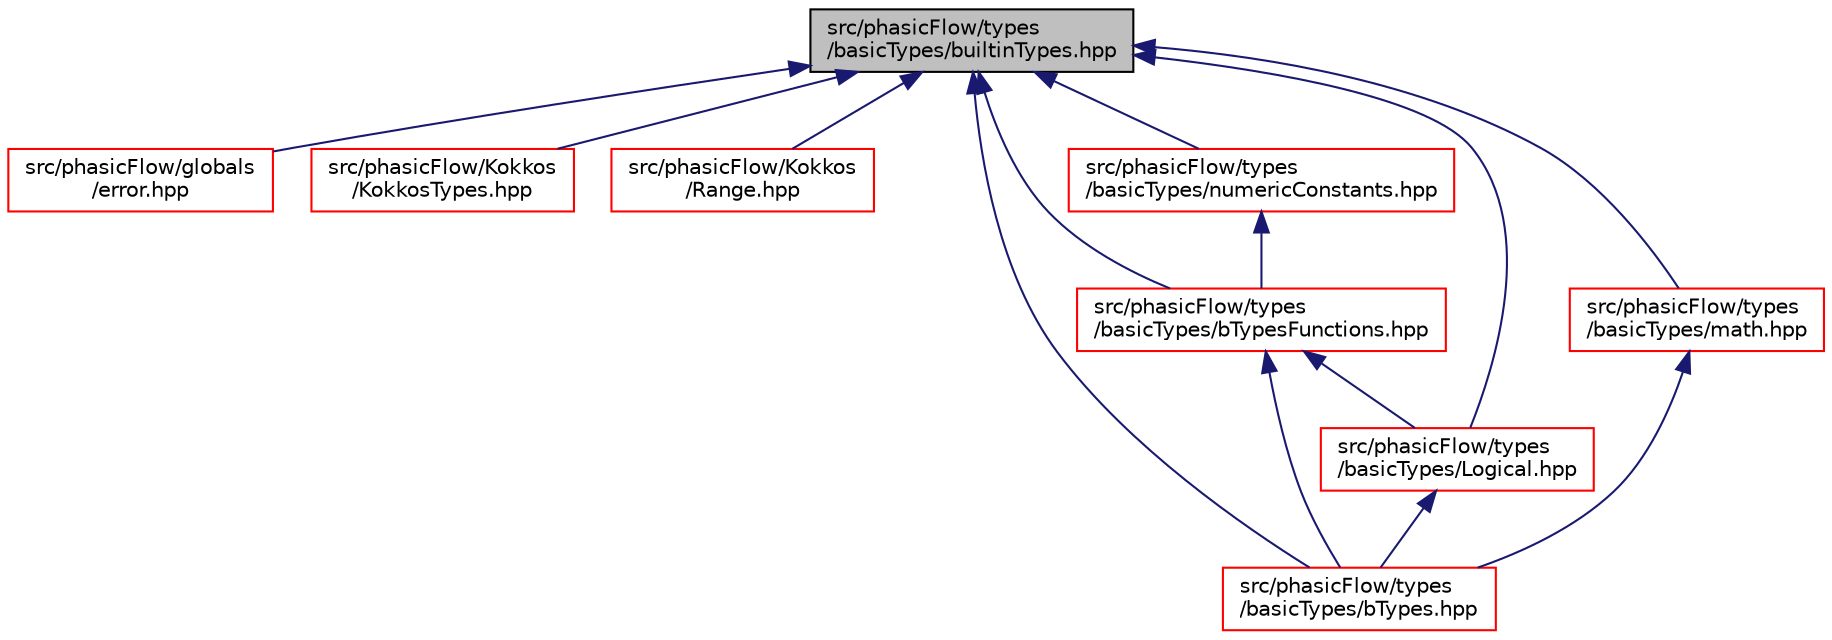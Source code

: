 digraph "src/phasicFlow/types/basicTypes/builtinTypes.hpp"
{
 // LATEX_PDF_SIZE
  edge [fontname="Helvetica",fontsize="10",labelfontname="Helvetica",labelfontsize="10"];
  node [fontname="Helvetica",fontsize="10",shape=record];
  Node1 [label="src/phasicFlow/types\l/basicTypes/builtinTypes.hpp",height=0.2,width=0.4,color="black", fillcolor="grey75", style="filled", fontcolor="black",tooltip=" "];
  Node1 -> Node2 [dir="back",color="midnightblue",fontsize="10",style="solid",fontname="Helvetica"];
  Node2 [label="src/phasicFlow/globals\l/error.hpp",height=0.2,width=0.4,color="red", fillcolor="white", style="filled",URL="$error_8hpp.html",tooltip=" "];
  Node1 -> Node479 [dir="back",color="midnightblue",fontsize="10",style="solid",fontname="Helvetica"];
  Node479 [label="src/phasicFlow/Kokkos\l/KokkosTypes.hpp",height=0.2,width=0.4,color="red", fillcolor="white", style="filled",URL="$KokkosTypes_8hpp.html",tooltip=" "];
  Node1 -> Node481 [dir="back",color="midnightblue",fontsize="10",style="solid",fontname="Helvetica"];
  Node481 [label="src/phasicFlow/Kokkos\l/Range.hpp",height=0.2,width=0.4,color="red", fillcolor="white", style="filled",URL="$Range_8hpp.html",tooltip=" "];
  Node1 -> Node482 [dir="back",color="midnightblue",fontsize="10",style="solid",fontname="Helvetica"];
  Node482 [label="src/phasicFlow/types\l/basicTypes/bTypes.hpp",height=0.2,width=0.4,color="red", fillcolor="white", style="filled",URL="$bTypes_8hpp.html",tooltip=" "];
  Node1 -> Node487 [dir="back",color="midnightblue",fontsize="10",style="solid",fontname="Helvetica"];
  Node487 [label="src/phasicFlow/types\l/basicTypes/bTypesFunctions.hpp",height=0.2,width=0.4,color="red", fillcolor="white", style="filled",URL="$bTypesFunctions_8hpp.html",tooltip=" "];
  Node487 -> Node482 [dir="back",color="midnightblue",fontsize="10",style="solid",fontname="Helvetica"];
  Node487 -> Node494 [dir="back",color="midnightblue",fontsize="10",style="solid",fontname="Helvetica"];
  Node494 [label="src/phasicFlow/types\l/basicTypes/Logical.hpp",height=0.2,width=0.4,color="red", fillcolor="white", style="filled",URL="$Logical_8hpp.html",tooltip=" "];
  Node494 -> Node482 [dir="back",color="midnightblue",fontsize="10",style="solid",fontname="Helvetica"];
  Node1 -> Node496 [dir="back",color="midnightblue",fontsize="10",style="solid",fontname="Helvetica"];
  Node496 [label="src/phasicFlow/types\l/basicTypes/numericConstants.hpp",height=0.2,width=0.4,color="red", fillcolor="white", style="filled",URL="$numericConstants_8hpp.html",tooltip=" "];
  Node496 -> Node487 [dir="back",color="midnightblue",fontsize="10",style="solid",fontname="Helvetica"];
  Node1 -> Node494 [dir="back",color="midnightblue",fontsize="10",style="solid",fontname="Helvetica"];
  Node1 -> Node497 [dir="back",color="midnightblue",fontsize="10",style="solid",fontname="Helvetica"];
  Node497 [label="src/phasicFlow/types\l/basicTypes/math.hpp",height=0.2,width=0.4,color="red", fillcolor="white", style="filled",URL="$math_8hpp.html",tooltip=" "];
  Node497 -> Node482 [dir="back",color="midnightblue",fontsize="10",style="solid",fontname="Helvetica"];
}
